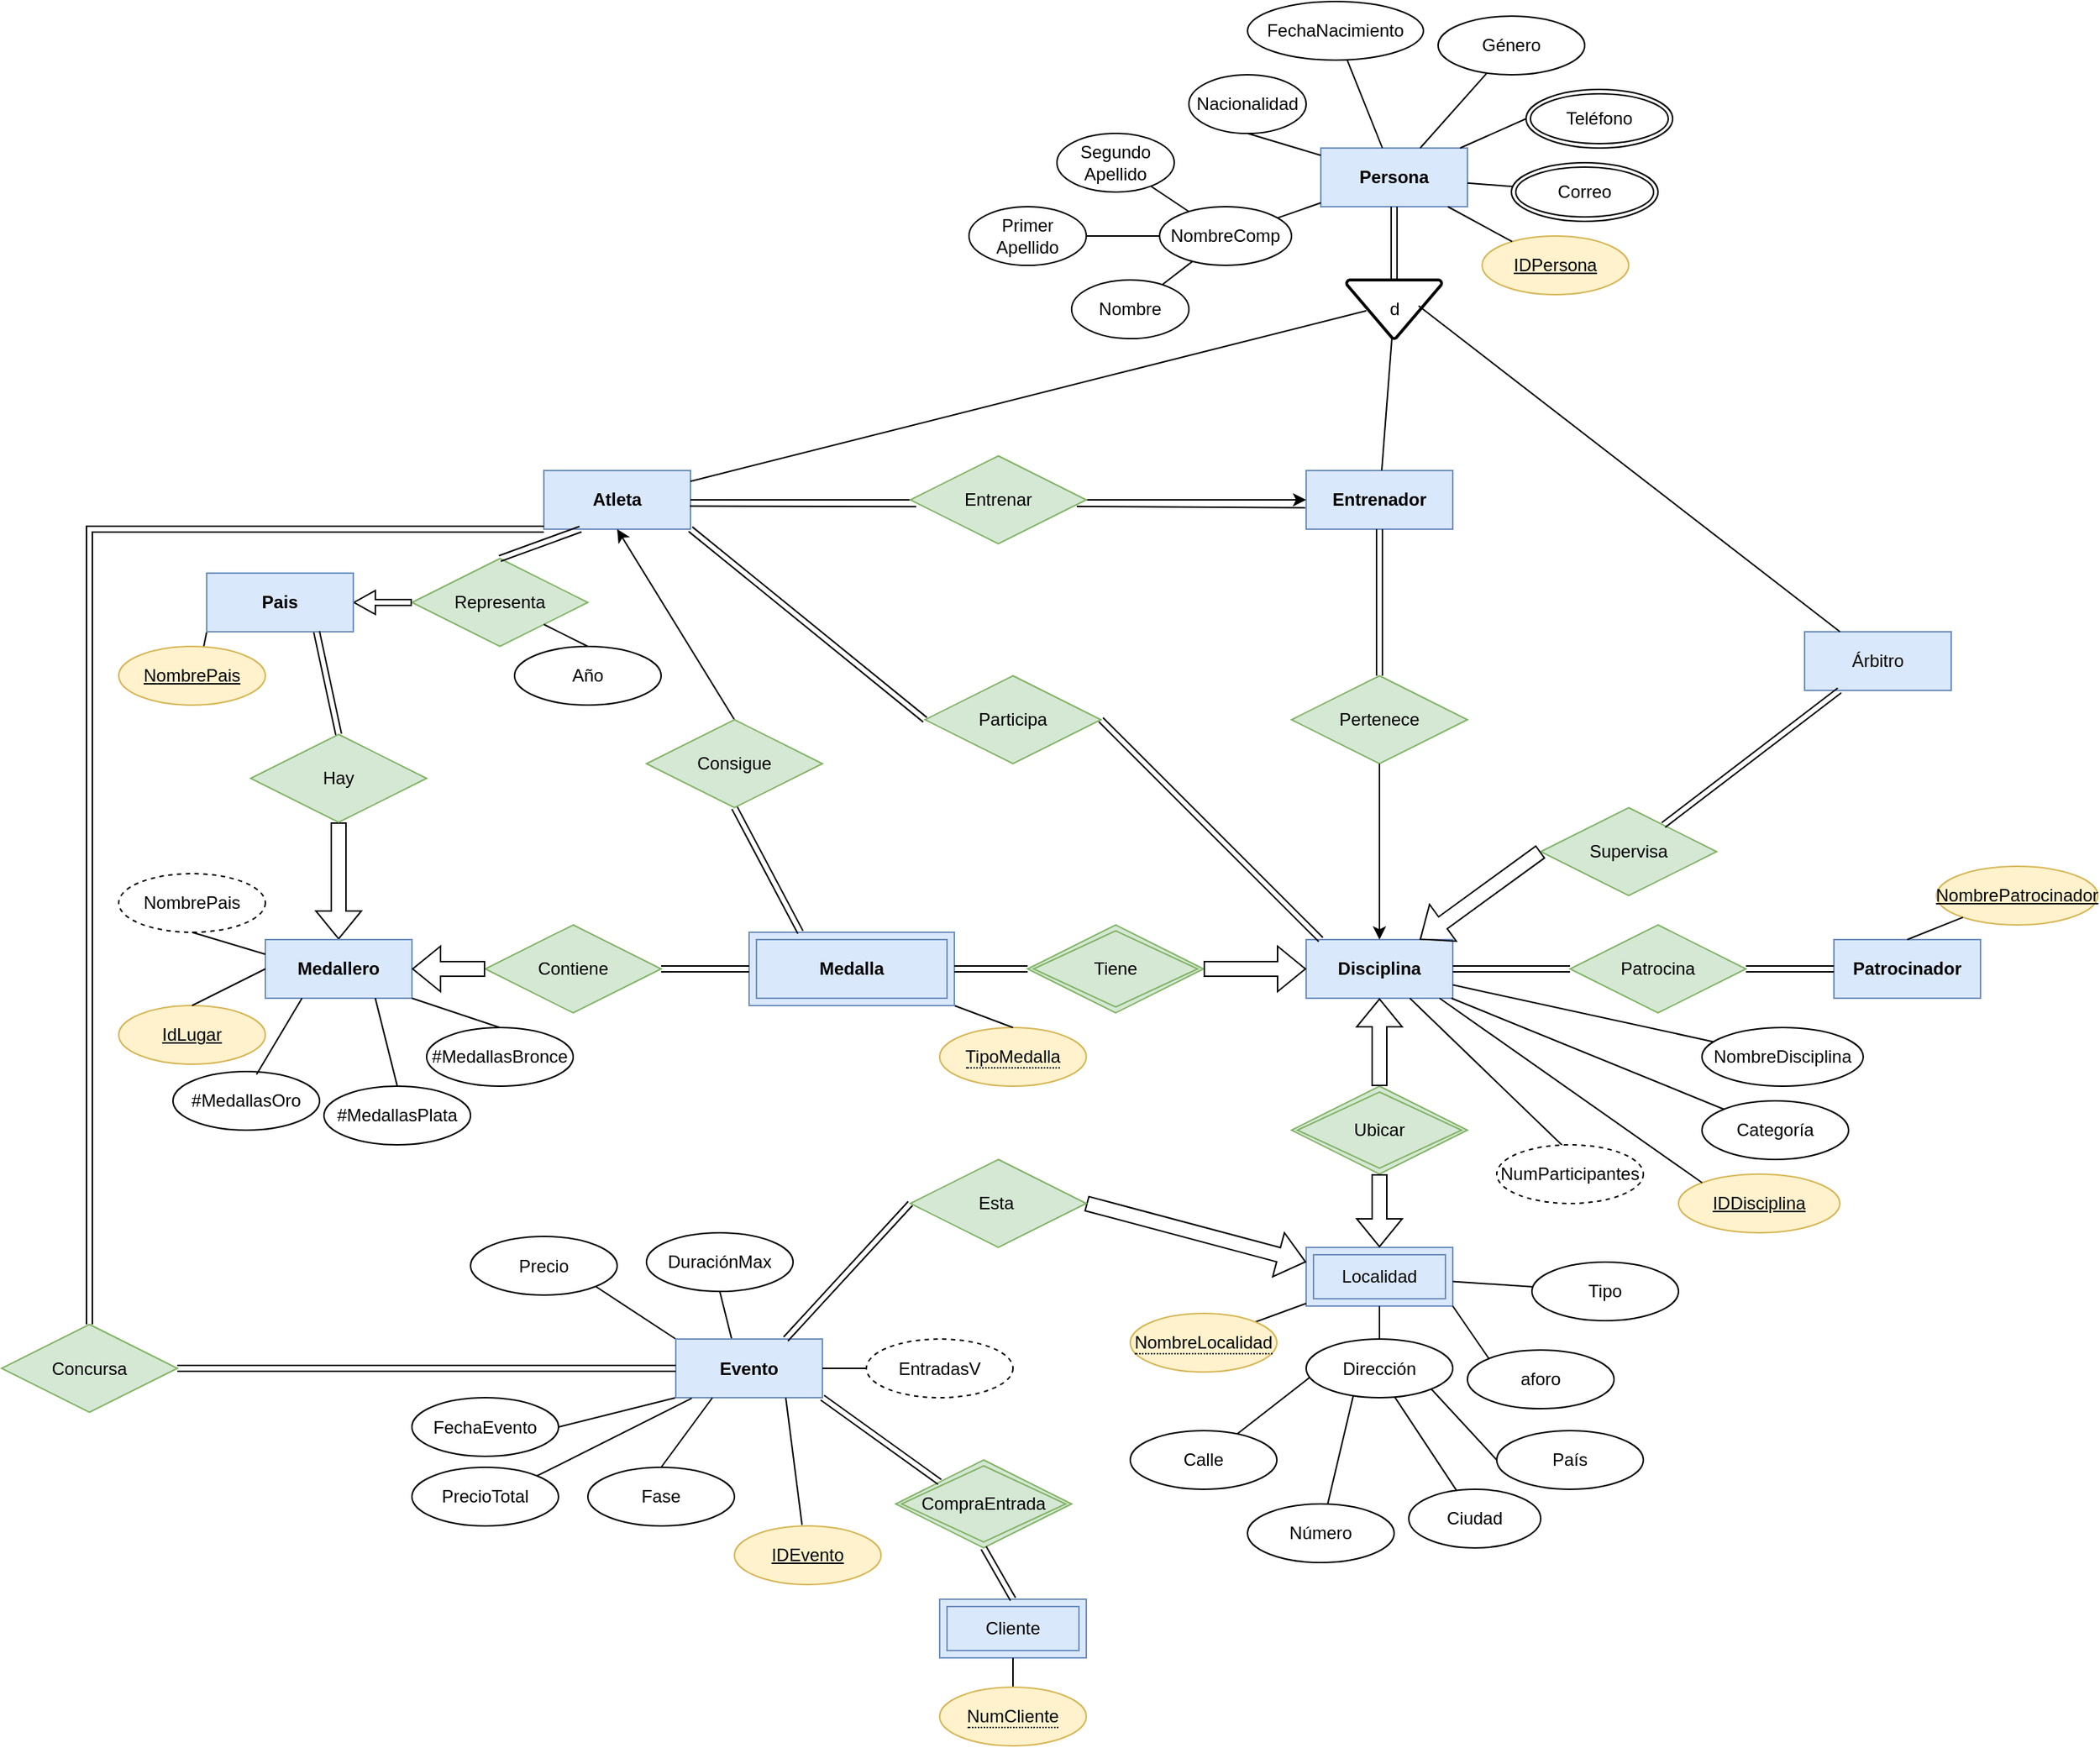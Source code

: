 <mxfile version="24.7.16">
  <diagram name="Página-1" id="QCrCfaFw36UPNGJQG-pu">
    <mxGraphModel grid="1" page="1" gridSize="10" guides="1" tooltips="1" connect="1" arrows="1" fold="1" pageScale="1" pageWidth="827" pageHeight="1169" background="none" math="0" shadow="0">
      <root>
        <mxCell id="0" />
        <mxCell id="1" parent="0" />
        <mxCell id="vkqAU-G4HcXmrahT7UT--8" value="NombreComp" style="ellipse;whiteSpace=wrap;html=1;movable=1;resizable=1;rotatable=1;deletable=1;editable=1;locked=0;connectable=1;" vertex="1" parent="1">
          <mxGeometry x="160" y="-90" width="90" height="40" as="geometry" />
        </mxCell>
        <mxCell id="vkqAU-G4HcXmrahT7UT--10" value="Nombre" style="ellipse;whiteSpace=wrap;html=1;movable=1;resizable=1;rotatable=1;deletable=1;editable=1;locked=0;connectable=1;" vertex="1" parent="1">
          <mxGeometry x="100" y="-40" width="80" height="40" as="geometry" />
        </mxCell>
        <mxCell id="f1zBCqjC82hzsTpn4rTU-1" value="Primer Apellido" style="ellipse;whiteSpace=wrap;html=1;movable=1;resizable=1;rotatable=1;deletable=1;editable=1;locked=0;connectable=1;" vertex="1" parent="1">
          <mxGeometry x="30" y="-90" width="80" height="40" as="geometry" />
        </mxCell>
        <mxCell id="f1zBCqjC82hzsTpn4rTU-2" value="Segundo Apellido" style="ellipse;whiteSpace=wrap;html=1;movable=1;resizable=1;rotatable=1;deletable=1;editable=1;locked=0;connectable=1;" vertex="1" parent="1">
          <mxGeometry x="90" y="-140" width="80" height="40" as="geometry" />
        </mxCell>
        <mxCell id="f1zBCqjC82hzsTpn4rTU-3" value="Nacionalidad" style="ellipse;whiteSpace=wrap;html=1;movable=1;resizable=1;rotatable=1;deletable=1;editable=1;locked=0;connectable=1;" vertex="1" parent="1">
          <mxGeometry x="180" y="-180" width="80" height="40" as="geometry" />
        </mxCell>
        <mxCell id="f1zBCqjC82hzsTpn4rTU-4" value="FechaNacimiento" style="ellipse;whiteSpace=wrap;html=1;movable=1;resizable=1;rotatable=1;deletable=1;editable=1;locked=0;connectable=1;" vertex="1" parent="1">
          <mxGeometry x="220" y="-230" width="120" height="40" as="geometry" />
        </mxCell>
        <mxCell id="f1zBCqjC82hzsTpn4rTU-11" value="d" style="strokeWidth=2;html=1;shape=mxgraph.flowchart.merge_or_storage;whiteSpace=wrap;" vertex="1" parent="1">
          <mxGeometry x="287.5" y="-40" width="65" height="40" as="geometry" />
        </mxCell>
        <mxCell id="f1zBCqjC82hzsTpn4rTU-13" value="Persona" style="whiteSpace=wrap;html=1;align=center;fontStyle=1;fillColor=#dae8fc;strokeColor=#6c8ebf;" vertex="1" parent="1">
          <mxGeometry x="270" y="-130" width="100" height="40" as="geometry" />
        </mxCell>
        <mxCell id="f1zBCqjC82hzsTpn4rTU-14" value="Atleta" style="whiteSpace=wrap;html=1;align=center;fontStyle=1;fillColor=#DAE8FC;strokeColor=#6c8ebf;" vertex="1" parent="1">
          <mxGeometry x="-260" y="90" width="100" height="40" as="geometry" />
        </mxCell>
        <mxCell id="f1zBCqjC82hzsTpn4rTU-15" value="Entrenador" style="whiteSpace=wrap;html=1;align=center;fontStyle=1;fillColor=#dae8fc;strokeColor=#6c8ebf;" vertex="1" parent="1">
          <mxGeometry x="260" y="90" width="100" height="40" as="geometry" />
        </mxCell>
        <mxCell id="f1zBCqjC82hzsTpn4rTU-16" value="Árbitro" style="whiteSpace=wrap;html=1;align=center;fillColor=#dae8fc;strokeColor=#6c8ebf;" vertex="1" parent="1">
          <mxGeometry x="600" y="200" width="100" height="40" as="geometry" />
        </mxCell>
        <mxCell id="f1zBCqjC82hzsTpn4rTU-17" value="Disciplina" style="whiteSpace=wrap;html=1;align=center;fontStyle=1;fillColor=#dae8fc;strokeColor=#6c8ebf;" vertex="1" parent="1">
          <mxGeometry x="260" y="410" width="100" height="40" as="geometry" />
        </mxCell>
        <mxCell id="f1zBCqjC82hzsTpn4rTU-27" value="" style="endArrow=none;html=1;rounded=0;entryX=0;entryY=0.5;entryDx=0;entryDy=0;" edge="1" parent="1" source="f1zBCqjC82hzsTpn4rTU-13" target="f1zBCqjC82hzsTpn4rTU-51">
          <mxGeometry relative="1" as="geometry">
            <mxPoint x="300" y="-30" as="sourcePoint" />
            <mxPoint x="484.854" y="-165.774" as="targetPoint" />
          </mxGeometry>
        </mxCell>
        <mxCell id="f1zBCqjC82hzsTpn4rTU-28" value="" style="endArrow=none;html=1;rounded=0;exitX=0.5;exitY=1;exitDx=0;exitDy=0;" edge="1" parent="1" source="f1zBCqjC82hzsTpn4rTU-3" target="f1zBCqjC82hzsTpn4rTU-13">
          <mxGeometry relative="1" as="geometry">
            <mxPoint x="300" y="-30" as="sourcePoint" />
            <mxPoint x="330" y="-140" as="targetPoint" />
          </mxGeometry>
        </mxCell>
        <mxCell id="f1zBCqjC82hzsTpn4rTU-29" value="" style="endArrow=none;html=1;rounded=0;" edge="1" parent="1" source="f1zBCqjC82hzsTpn4rTU-13" target="f1zBCqjC82hzsTpn4rTU-4">
          <mxGeometry relative="1" as="geometry">
            <mxPoint x="240" y="-211.18" as="sourcePoint" />
            <mxPoint x="400" y="-211.18" as="targetPoint" />
          </mxGeometry>
        </mxCell>
        <mxCell id="f1zBCqjC82hzsTpn4rTU-31" value="" style="endArrow=none;html=1;rounded=0;" edge="1" parent="1" source="f1zBCqjC82hzsTpn4rTU-13" target="vkqAU-G4HcXmrahT7UT--8">
          <mxGeometry relative="1" as="geometry">
            <mxPoint x="300" y="-30" as="sourcePoint" />
            <mxPoint x="460" y="-30" as="targetPoint" />
          </mxGeometry>
        </mxCell>
        <mxCell id="f1zBCqjC82hzsTpn4rTU-32" value="" style="endArrow=none;html=1;rounded=0;" edge="1" parent="1" source="vkqAU-G4HcXmrahT7UT--8" target="f1zBCqjC82hzsTpn4rTU-2">
          <mxGeometry relative="1" as="geometry">
            <mxPoint x="300" y="-30" as="sourcePoint" />
            <mxPoint x="460" y="-30" as="targetPoint" />
          </mxGeometry>
        </mxCell>
        <mxCell id="f1zBCqjC82hzsTpn4rTU-33" value="" style="endArrow=none;html=1;rounded=0;" edge="1" parent="1" source="vkqAU-G4HcXmrahT7UT--8" target="f1zBCqjC82hzsTpn4rTU-1">
          <mxGeometry relative="1" as="geometry">
            <mxPoint x="300" y="-30" as="sourcePoint" />
            <mxPoint x="460" y="-30" as="targetPoint" />
          </mxGeometry>
        </mxCell>
        <mxCell id="f1zBCqjC82hzsTpn4rTU-34" value="" style="endArrow=none;html=1;rounded=0;" edge="1" parent="1" source="vkqAU-G4HcXmrahT7UT--8" target="vkqAU-G4HcXmrahT7UT--10">
          <mxGeometry relative="1" as="geometry">
            <mxPoint x="300" y="-30" as="sourcePoint" />
            <mxPoint x="460" y="-30" as="targetPoint" />
          </mxGeometry>
        </mxCell>
        <mxCell id="f1zBCqjC82hzsTpn4rTU-39" value="" style="shape=link;html=1;rounded=0;" edge="1" parent="1" source="f1zBCqjC82hzsTpn4rTU-11" target="f1zBCqjC82hzsTpn4rTU-13">
          <mxGeometry width="100" relative="1" as="geometry">
            <mxPoint x="320" y="-30" as="sourcePoint" />
            <mxPoint x="430" y="-30" as="targetPoint" />
          </mxGeometry>
        </mxCell>
        <mxCell id="f1zBCqjC82hzsTpn4rTU-40" value="" style="endArrow=none;html=1;rounded=0;exitX=0.208;exitY=0.525;exitDx=0;exitDy=0;exitPerimeter=0;" edge="1" parent="1" source="f1zBCqjC82hzsTpn4rTU-11" target="f1zBCqjC82hzsTpn4rTU-14">
          <mxGeometry width="50" height="50" relative="1" as="geometry">
            <mxPoint x="340" y="-60" as="sourcePoint" />
            <mxPoint x="240" y="-20" as="targetPoint" />
          </mxGeometry>
        </mxCell>
        <mxCell id="f1zBCqjC82hzsTpn4rTU-41" value="" style="endArrow=none;html=1;rounded=0;" edge="1" parent="1" source="f1zBCqjC82hzsTpn4rTU-11" target="f1zBCqjC82hzsTpn4rTU-15">
          <mxGeometry width="50" height="50" relative="1" as="geometry">
            <mxPoint x="347.769" y="-129.72" as="sourcePoint" />
            <mxPoint x="209.769" y="-44.72" as="targetPoint" />
          </mxGeometry>
        </mxCell>
        <mxCell id="f1zBCqjC82hzsTpn4rTU-42" value="" style="endArrow=none;html=1;rounded=0;entryX=0.757;entryY=0.441;entryDx=0;entryDy=0;entryPerimeter=0;" edge="1" parent="1" source="f1zBCqjC82hzsTpn4rTU-16" target="f1zBCqjC82hzsTpn4rTU-11">
          <mxGeometry width="50" height="50" relative="1" as="geometry">
            <mxPoint x="347.769" y="-129.72" as="sourcePoint" />
            <mxPoint x="209.769" y="-44.72" as="targetPoint" />
            <Array as="points" />
          </mxGeometry>
        </mxCell>
        <mxCell id="f1zBCqjC82hzsTpn4rTU-46" value="Género" style="ellipse;whiteSpace=wrap;html=1;align=center;" vertex="1" parent="1">
          <mxGeometry x="350" y="-220" width="100" height="40" as="geometry" />
        </mxCell>
        <mxCell id="f1zBCqjC82hzsTpn4rTU-48" value="" style="endArrow=none;html=1;rounded=0;" edge="1" parent="1" source="f1zBCqjC82hzsTpn4rTU-46" target="f1zBCqjC82hzsTpn4rTU-13">
          <mxGeometry width="50" height="50" relative="1" as="geometry">
            <mxPoint x="407.769" y="-79.72" as="sourcePoint" />
            <mxPoint x="269.769" y="5.28" as="targetPoint" />
          </mxGeometry>
        </mxCell>
        <mxCell id="f1zBCqjC82hzsTpn4rTU-49" value="Supervisa" style="shape=rhombus;perimeter=rhombusPerimeter;whiteSpace=wrap;html=1;align=center;fillColor=#d5e8d4;strokeColor=#82b366;" vertex="1" parent="1">
          <mxGeometry x="420" y="320" width="120" height="60" as="geometry" />
        </mxCell>
        <mxCell id="f1zBCqjC82hzsTpn4rTU-51" value="Teléfono" style="ellipse;shape=doubleEllipse;margin=3;whiteSpace=wrap;html=1;align=center;" vertex="1" parent="1">
          <mxGeometry x="410" y="-170" width="100" height="40" as="geometry" />
        </mxCell>
        <mxCell id="f1zBCqjC82hzsTpn4rTU-53" value="Localidad" style="shape=ext;margin=3;double=1;whiteSpace=wrap;html=1;align=center;fillColor=#dae8fc;strokeColor=#6c8ebf;" vertex="1" parent="1">
          <mxGeometry x="260" y="620" width="100" height="40" as="geometry" />
        </mxCell>
        <mxCell id="f1zBCqjC82hzsTpn4rTU-55" value="Pertenece" style="shape=rhombus;perimeter=rhombusPerimeter;whiteSpace=wrap;html=1;align=center;fillColor=#d5e8d4;strokeColor=#82b366;" vertex="1" parent="1">
          <mxGeometry x="250" y="230" width="120" height="60" as="geometry" />
        </mxCell>
        <mxCell id="f1zBCqjC82hzsTpn4rTU-60" value="" style="endArrow=classic;html=1;rounded=0;entryX=0;entryY=0.5;entryDx=0;entryDy=0;" edge="1" parent="1" source="f1zBCqjC82hzsTpn4rTU-14" target="f1zBCqjC82hzsTpn4rTU-15">
          <mxGeometry width="50" height="50" relative="1" as="geometry">
            <mxPoint x="310" y="180" as="sourcePoint" />
            <mxPoint x="360" y="130" as="targetPoint" />
          </mxGeometry>
        </mxCell>
        <mxCell id="f1zBCqjC82hzsTpn4rTU-43" value="Entrenar" style="shape=rhombus;perimeter=rhombusPerimeter;whiteSpace=wrap;html=1;align=center;fillColor=#d5e8d4;strokeColor=#82b366;" vertex="1" parent="1">
          <mxGeometry x="-10" y="80" width="120" height="60" as="geometry" />
        </mxCell>
        <mxCell id="f1zBCqjC82hzsTpn4rTU-61" value="" style="shape=link;html=1;rounded=0;" edge="1" parent="1" source="f1zBCqjC82hzsTpn4rTU-55" target="f1zBCqjC82hzsTpn4rTU-15">
          <mxGeometry width="100" relative="1" as="geometry">
            <mxPoint x="280" y="270" as="sourcePoint" />
            <mxPoint x="380" y="270" as="targetPoint" />
          </mxGeometry>
        </mxCell>
        <mxCell id="f1zBCqjC82hzsTpn4rTU-62" value="" style="endArrow=classic;html=1;rounded=0;" edge="1" parent="1" target="f1zBCqjC82hzsTpn4rTU-17">
          <mxGeometry width="50" height="50" relative="1" as="geometry">
            <mxPoint x="310" y="290" as="sourcePoint" />
            <mxPoint x="360" y="240" as="targetPoint" />
          </mxGeometry>
        </mxCell>
        <mxCell id="f1zBCqjC82hzsTpn4rTU-65" value="" style="shape=link;endArrow=none;html=1;rounded=0;entryX=1;entryY=1;entryDx=0;entryDy=0;exitX=0;exitY=0.5;exitDx=0;exitDy=0;endFill=0;" edge="1" parent="1" source="f1zBCqjC82hzsTpn4rTU-66" target="f1zBCqjC82hzsTpn4rTU-14">
          <mxGeometry width="50" height="50" relative="1" as="geometry">
            <mxPoint x="20" y="240" as="sourcePoint" />
            <mxPoint x="-90" y="190" as="targetPoint" />
          </mxGeometry>
        </mxCell>
        <mxCell id="f1zBCqjC82hzsTpn4rTU-66" value="Participa" style="shape=rhombus;perimeter=rhombusPerimeter;whiteSpace=wrap;html=1;align=center;fillColor=#d5e8d4;strokeColor=#82b366;" vertex="1" parent="1">
          <mxGeometry y="230" width="120" height="60" as="geometry" />
        </mxCell>
        <mxCell id="f1zBCqjC82hzsTpn4rTU-68" value="" style="shape=link;endArrow=classic;html=1;rounded=0;entryX=0;entryY=0.25;entryDx=0;entryDy=0;exitX=1;exitY=0.5;exitDx=0;exitDy=0;" edge="1" parent="1" source="f1zBCqjC82hzsTpn4rTU-66">
          <mxGeometry width="50" height="50" relative="1" as="geometry">
            <mxPoint x="130" y="250" as="sourcePoint" />
            <mxPoint x="270" y="410" as="targetPoint" />
          </mxGeometry>
        </mxCell>
        <mxCell id="f1zBCqjC82hzsTpn4rTU-69" value="&lt;span&gt;NombreDisciplina&lt;/span&gt;" style="ellipse;whiteSpace=wrap;html=1;align=center;fontStyle=0" vertex="1" parent="1">
          <mxGeometry x="530" y="470" width="110" height="40" as="geometry" />
        </mxCell>
        <mxCell id="f1zBCqjC82hzsTpn4rTU-72" value="Categoría" style="ellipse;whiteSpace=wrap;html=1;align=center;" vertex="1" parent="1">
          <mxGeometry x="530" y="520" width="100" height="40" as="geometry" />
        </mxCell>
        <mxCell id="f1zBCqjC82hzsTpn4rTU-74" value="" style="endArrow=classic;html=1;rounded=0;shape=flexArrow;exitX=0;exitY=0.5;exitDx=0;exitDy=0;" edge="1" parent="1" source="f1zBCqjC82hzsTpn4rTU-49" target="f1zBCqjC82hzsTpn4rTU-17">
          <mxGeometry width="50" height="50" relative="1" as="geometry">
            <mxPoint x="310" y="410" as="sourcePoint" />
            <mxPoint x="360" y="360" as="targetPoint" />
          </mxGeometry>
        </mxCell>
        <mxCell id="f1zBCqjC82hzsTpn4rTU-75" value="" style="endArrow=none;html=1;rounded=0;" edge="1" parent="1" source="f1zBCqjC82hzsTpn4rTU-17" target="f1zBCqjC82hzsTpn4rTU-72">
          <mxGeometry width="50" height="50" relative="1" as="geometry">
            <mxPoint x="397.769" y="460.28" as="sourcePoint" />
            <mxPoint x="259.769" y="545.28" as="targetPoint" />
          </mxGeometry>
        </mxCell>
        <mxCell id="f1zBCqjC82hzsTpn4rTU-76" value="" style="endArrow=none;html=1;rounded=0;" edge="1" parent="1" source="f1zBCqjC82hzsTpn4rTU-17" target="f1zBCqjC82hzsTpn4rTU-69">
          <mxGeometry width="50" height="50" relative="1" as="geometry">
            <mxPoint x="397.769" y="460.28" as="sourcePoint" />
            <mxPoint x="259.769" y="545.28" as="targetPoint" />
          </mxGeometry>
        </mxCell>
        <mxCell id="f1zBCqjC82hzsTpn4rTU-77" value="" style="endArrow=none;html=1;rounded=0;" edge="1" parent="1" source="f1zBCqjC82hzsTpn4rTU-17">
          <mxGeometry width="50" height="50" relative="1" as="geometry">
            <mxPoint x="397.769" y="460.28" as="sourcePoint" />
            <mxPoint x="435.615" y="551.283" as="targetPoint" />
          </mxGeometry>
        </mxCell>
        <mxCell id="f1zBCqjC82hzsTpn4rTU-80" value="Tipo" style="ellipse;whiteSpace=wrap;html=1;align=center;" vertex="1" parent="1">
          <mxGeometry x="414" y="630" width="100" height="40" as="geometry" />
        </mxCell>
        <mxCell id="f1zBCqjC82hzsTpn4rTU-81" value="IDPersona" style="ellipse;whiteSpace=wrap;html=1;align=center;fontStyle=4;fillColor=#fff2cc;strokeColor=#d6b656;" vertex="1" parent="1">
          <mxGeometry x="380" y="-70" width="100" height="40" as="geometry" />
        </mxCell>
        <mxCell id="f1zBCqjC82hzsTpn4rTU-83" value="" style="endArrow=none;html=1;rounded=0;" edge="1" parent="1" source="f1zBCqjC82hzsTpn4rTU-81" target="f1zBCqjC82hzsTpn4rTU-13">
          <mxGeometry width="50" height="50" relative="1" as="geometry">
            <mxPoint x="407.769" y="-79.72" as="sourcePoint" />
            <mxPoint x="269.769" y="5.28" as="targetPoint" />
          </mxGeometry>
        </mxCell>
        <mxCell id="f1zBCqjC82hzsTpn4rTU-84" value="Ubicar" style="shape=rhombus;double=1;perimeter=rhombusPerimeter;whiteSpace=wrap;html=1;align=center;fillColor=#d5e8d4;strokeColor=#82b366;" vertex="1" parent="1">
          <mxGeometry x="250" y="510" width="120" height="60" as="geometry" />
        </mxCell>
        <mxCell id="f1zBCqjC82hzsTpn4rTU-85" value="" style="endArrow=none;html=1;rounded=0;entryX=1;entryY=0;entryDx=0;entryDy=0;" edge="1" parent="1" source="f1zBCqjC82hzsTpn4rTU-53" target="mH0adXcuigVSKNQ7jDRi-12">
          <mxGeometry width="50" height="50" relative="1" as="geometry">
            <mxPoint x="397.769" y="580.28" as="sourcePoint" />
            <mxPoint x="234.977" y="670.708" as="targetPoint" />
          </mxGeometry>
        </mxCell>
        <mxCell id="f1zBCqjC82hzsTpn4rTU-87" value="" style="endArrow=none;html=1;rounded=0;" edge="1" parent="1" source="f1zBCqjC82hzsTpn4rTU-80" target="f1zBCqjC82hzsTpn4rTU-53">
          <mxGeometry width="50" height="50" relative="1" as="geometry">
            <mxPoint x="397.769" y="580.28" as="sourcePoint" />
            <mxPoint x="259.769" y="665.28" as="targetPoint" />
          </mxGeometry>
        </mxCell>
        <mxCell id="f1zBCqjC82hzsTpn4rTU-88" value="Calle" style="ellipse;whiteSpace=wrap;html=1;align=center;" vertex="1" parent="1">
          <mxGeometry x="140" y="745" width="100" height="40" as="geometry" />
        </mxCell>
        <mxCell id="f1zBCqjC82hzsTpn4rTU-89" value="Número" style="ellipse;whiteSpace=wrap;html=1;align=center;" vertex="1" parent="1">
          <mxGeometry x="220" y="795" width="100" height="40" as="geometry" />
        </mxCell>
        <mxCell id="f1zBCqjC82hzsTpn4rTU-90" value="Ciudad" style="ellipse;whiteSpace=wrap;html=1;align=center;" vertex="1" parent="1">
          <mxGeometry x="330" y="785" width="90" height="40" as="geometry" />
        </mxCell>
        <mxCell id="f1zBCqjC82hzsTpn4rTU-91" value="País" style="ellipse;whiteSpace=wrap;html=1;align=center;" vertex="1" parent="1">
          <mxGeometry x="390" y="745" width="100" height="40" as="geometry" />
        </mxCell>
        <mxCell id="f1zBCqjC82hzsTpn4rTU-92" value="" style="endArrow=none;html=1;rounded=0;exitX=0.031;exitY=0.641;exitDx=0;exitDy=0;exitPerimeter=0;" edge="1" parent="1" source="THKwmLbEmkbz0ED7jqbm-4" target="f1zBCqjC82hzsTpn4rTU-88">
          <mxGeometry width="50" height="50" relative="1" as="geometry">
            <mxPoint x="250" y="720" as="sourcePoint" />
            <mxPoint x="259.769" y="760.28" as="targetPoint" />
          </mxGeometry>
        </mxCell>
        <mxCell id="f1zBCqjC82hzsTpn4rTU-93" value="" style="endArrow=none;html=1;rounded=0;exitX=0.322;exitY=0.959;exitDx=0;exitDy=0;exitPerimeter=0;" edge="1" parent="1" source="THKwmLbEmkbz0ED7jqbm-4" target="f1zBCqjC82hzsTpn4rTU-89">
          <mxGeometry width="50" height="50" relative="1" as="geometry">
            <mxPoint x="270" y="750" as="sourcePoint" />
            <mxPoint x="259.769" y="760.28" as="targetPoint" />
          </mxGeometry>
        </mxCell>
        <mxCell id="f1zBCqjC82hzsTpn4rTU-94" value="" style="endArrow=none;html=1;rounded=0;entryX=0.361;entryY=0.017;entryDx=0;entryDy=0;entryPerimeter=0;exitX=0.6;exitY=0.974;exitDx=0;exitDy=0;exitPerimeter=0;" edge="1" parent="1" source="THKwmLbEmkbz0ED7jqbm-4" target="f1zBCqjC82hzsTpn4rTU-90">
          <mxGeometry width="50" height="50" relative="1" as="geometry">
            <mxPoint x="306" y="760" as="sourcePoint" />
            <mxPoint x="259.769" y="760.28" as="targetPoint" />
          </mxGeometry>
        </mxCell>
        <mxCell id="f1zBCqjC82hzsTpn4rTU-95" value="" style="endArrow=none;html=1;rounded=0;exitX=0;exitY=0.5;exitDx=0;exitDy=0;entryX=1;entryY=1;entryDx=0;entryDy=0;" edge="1" parent="1" source="f1zBCqjC82hzsTpn4rTU-91" target="THKwmLbEmkbz0ED7jqbm-4">
          <mxGeometry width="50" height="50" relative="1" as="geometry">
            <mxPoint x="397.769" y="675.28" as="sourcePoint" />
            <mxPoint x="340" y="750" as="targetPoint" />
          </mxGeometry>
        </mxCell>
        <mxCell id="f1zBCqjC82hzsTpn4rTU-105" value="Precio" style="ellipse;whiteSpace=wrap;html=1;align=center;" vertex="1" parent="1">
          <mxGeometry x="-310" y="612.5" width="100" height="40" as="geometry" />
        </mxCell>
        <mxCell id="f1zBCqjC82hzsTpn4rTU-106" value="" style="endArrow=none;html=1;rounded=0;entryX=1;entryY=1;entryDx=0;entryDy=0;exitX=0;exitY=0;exitDx=0;exitDy=0;" edge="1" parent="1" source="o7-nBCWL6oB6dUf7lMq--11" target="f1zBCqjC82hzsTpn4rTU-105">
          <mxGeometry relative="1" as="geometry">
            <mxPoint x="-360" y="692.5" as="sourcePoint" />
            <mxPoint x="-200" y="692.5" as="targetPoint" />
          </mxGeometry>
        </mxCell>
        <mxCell id="f1zBCqjC82hzsTpn4rTU-108" value="" style="endArrow=none;html=1;rounded=0;entryX=0.5;entryY=1;entryDx=0;entryDy=0;" edge="1" parent="1" target="o7-nBCWL6oB6dUf7lMq--22">
          <mxGeometry relative="1" as="geometry">
            <mxPoint x="-130" y="690" as="sourcePoint" />
            <mxPoint x="-120" y="767.5" as="targetPoint" />
          </mxGeometry>
        </mxCell>
        <mxCell id="f1zBCqjC82hzsTpn4rTU-109" value="" style="endArrow=none;html=1;rounded=0;exitX=0;exitY=1;exitDx=0;exitDy=0;entryX=1;entryY=0.5;entryDx=0;entryDy=0;" edge="1" parent="1" source="o7-nBCWL6oB6dUf7lMq--11" target="o7-nBCWL6oB6dUf7lMq--28">
          <mxGeometry relative="1" as="geometry">
            <mxPoint x="-360" y="692.5" as="sourcePoint" />
            <mxPoint x="-238.656" y="756.918" as="targetPoint" />
          </mxGeometry>
        </mxCell>
        <mxCell id="f1zBCqjC82hzsTpn4rTU-116" value="" style="shape=link;html=1;rounded=0;" edge="1" parent="1" source="f1zBCqjC82hzsTpn4rTU-16" target="f1zBCqjC82hzsTpn4rTU-49">
          <mxGeometry width="100" relative="1" as="geometry">
            <mxPoint y="500" as="sourcePoint" />
            <mxPoint x="550" y="340" as="targetPoint" />
          </mxGeometry>
        </mxCell>
        <mxCell id="fMwPx2uLLaWgfthnUd-A-1" value="Patrocinador" style="whiteSpace=wrap;html=1;align=center;fontStyle=1;fillColor=#dae8fc;strokeColor=#6c8ebf;" vertex="1" parent="1">
          <mxGeometry x="620" y="410" width="100" height="40" as="geometry" />
        </mxCell>
        <mxCell id="cxBHX1C2nxwxFBKa3v35-2" value="aforo" style="ellipse;whiteSpace=wrap;html=1;align=center;" vertex="1" parent="1">
          <mxGeometry x="370" y="690" width="100" height="40" as="geometry" />
        </mxCell>
        <mxCell id="o7-nBCWL6oB6dUf7lMq--1" value="Representa" style="shape=rhombus;perimeter=rhombusPerimeter;whiteSpace=wrap;html=1;align=center;fillColor=#d5e8d4;strokeColor=#82b366;" vertex="1" parent="1">
          <mxGeometry x="-350" y="150" width="120" height="60" as="geometry" />
        </mxCell>
        <mxCell id="cxBHX1C2nxwxFBKa3v35-3" value="Patrocina" style="shape=rhombus;perimeter=rhombusPerimeter;whiteSpace=wrap;html=1;align=center;fillColor=#d5e8d4;strokeColor=#82b366;" vertex="1" parent="1">
          <mxGeometry x="440" y="400" width="120" height="60" as="geometry" />
        </mxCell>
        <mxCell id="o7-nBCWL6oB6dUf7lMq--2" value="" style="endArrow=none;html=1;rounded=0;exitX=0.5;exitY=0;exitDx=0;exitDy=0;entryX=0.25;entryY=1;entryDx=0;entryDy=0;shape=link;" edge="1" parent="1" source="o7-nBCWL6oB6dUf7lMq--1" target="f1zBCqjC82hzsTpn4rTU-14">
          <mxGeometry width="50" height="50" relative="1" as="geometry">
            <mxPoint x="340" y="-55" as="sourcePoint" />
            <mxPoint x="-150" y="104" as="targetPoint" />
          </mxGeometry>
        </mxCell>
        <mxCell id="o7-nBCWL6oB6dUf7lMq--3" value="" style="endArrow=none;html=1;rounded=0;exitX=1;exitY=0.5;exitDx=0;exitDy=0;startArrow=block;startFill=0;shape=flexArrow;entryX=0;entryY=0.5;entryDx=0;entryDy=0;strokeWidth=1;endFill=0;targetPerimeterSpacing=0;endSize=0;startSize=4.529;shadow=0;flowAnimation=0;fillColor=none;width=4;startWidth=11.25;fontStyle=1" edge="1" parent="1" source="THKwmLbEmkbz0ED7jqbm-10" target="o7-nBCWL6oB6dUf7lMq--1">
          <mxGeometry width="50" height="50" relative="1" as="geometry">
            <mxPoint x="-320" y="30" as="sourcePoint" />
            <mxPoint x="-260" y="40" as="targetPoint" />
          </mxGeometry>
        </mxCell>
        <mxCell id="cxBHX1C2nxwxFBKa3v35-8" value="" style="endArrow=none;html=1;rounded=0;exitX=0;exitY=0;exitDx=0;exitDy=0;entryX=1;entryY=1;entryDx=0;entryDy=0;" edge="1" parent="1" source="cxBHX1C2nxwxFBKa3v35-2" target="f1zBCqjC82hzsTpn4rTU-53">
          <mxGeometry width="50" height="50" relative="1" as="geometry">
            <mxPoint x="416.5" y="703" as="sourcePoint" />
            <mxPoint x="350" y="696" as="targetPoint" />
          </mxGeometry>
        </mxCell>
        <mxCell id="o7-nBCWL6oB6dUf7lMq--6" value="Año" style="ellipse;whiteSpace=wrap;html=1;align=center;" vertex="1" parent="1">
          <mxGeometry x="-280" y="210" width="100" height="40" as="geometry" />
        </mxCell>
        <mxCell id="o7-nBCWL6oB6dUf7lMq--9" value="" style="endArrow=none;html=1;rounded=0;exitX=1;exitY=1;exitDx=0;exitDy=0;entryX=0.5;entryY=0;entryDx=0;entryDy=0;" edge="1" parent="1" source="o7-nBCWL6oB6dUf7lMq--1" target="o7-nBCWL6oB6dUf7lMq--6">
          <mxGeometry width="50" height="50" relative="1" as="geometry">
            <mxPoint x="340" y="-55" as="sourcePoint" />
            <mxPoint x="-150" y="104" as="targetPoint" />
          </mxGeometry>
        </mxCell>
        <mxCell id="o7-nBCWL6oB6dUf7lMq--10" value="" style="endArrow=none;html=1;rounded=0;exitX=0;exitY=1;exitDx=0;exitDy=0;entryX=0.5;entryY=1;entryDx=0;entryDy=0;" edge="1" parent="1" source="THKwmLbEmkbz0ED7jqbm-10" target="THKwmLbEmkbz0ED7jqbm-11">
          <mxGeometry width="50" height="50" relative="1" as="geometry">
            <mxPoint x="-230" y="25" as="sourcePoint" />
            <mxPoint x="-414" y="-30" as="targetPoint" />
          </mxGeometry>
        </mxCell>
        <mxCell id="o7-nBCWL6oB6dUf7lMq--11" value="Evento" style="whiteSpace=wrap;html=1;align=center;fontStyle=1;fillColor=#dae8fc;strokeColor=#6c8ebf;" vertex="1" parent="1">
          <mxGeometry x="-170" y="682.5" width="100" height="40" as="geometry" />
        </mxCell>
        <mxCell id="mH0adXcuigVSKNQ7jDRi-7" value="" style="endArrow=none;html=1;rounded=0;exitX=1;exitY=0.5;exitDx=0;exitDy=0;entryX=0;entryY=0.5;entryDx=0;entryDy=0;startArrow=none;startFill=0;shape=link;" edge="1" parent="1" source="f1zBCqjC82hzsTpn4rTU-17" target="cxBHX1C2nxwxFBKa3v35-3">
          <mxGeometry width="50" height="50" relative="1" as="geometry">
            <mxPoint x="727.999" y="365" as="sourcePoint" />
            <mxPoint x="589.999" y="450" as="targetPoint" />
            <Array as="points" />
          </mxGeometry>
        </mxCell>
        <mxCell id="mH0adXcuigVSKNQ7jDRi-8" value="" style="shape=flexArrow;endArrow=classic;html=1;rounded=0;entryX=0.5;entryY=0;entryDx=0;entryDy=0;exitX=0.5;exitY=1;exitDx=0;exitDy=0;" edge="1" parent="1" source="f1zBCqjC82hzsTpn4rTU-84" target="f1zBCqjC82hzsTpn4rTU-53">
          <mxGeometry width="50" height="50" relative="1" as="geometry">
            <mxPoint x="430" y="590" as="sourcePoint" />
            <mxPoint x="480" y="540" as="targetPoint" />
          </mxGeometry>
        </mxCell>
        <mxCell id="mH0adXcuigVSKNQ7jDRi-11" value="" style="shape=flexArrow;endArrow=classic;html=1;rounded=0;entryX=0.5;entryY=1;entryDx=0;entryDy=0;" edge="1" parent="1" target="f1zBCqjC82hzsTpn4rTU-17">
          <mxGeometry width="50" height="50" relative="1" as="geometry">
            <mxPoint x="310" y="510" as="sourcePoint" />
            <mxPoint x="360" y="460" as="targetPoint" />
          </mxGeometry>
        </mxCell>
        <mxCell id="mH0adXcuigVSKNQ7jDRi-12" value="&lt;span style=&quot;border-bottom: 1px dotted&quot;&gt;NombreLocalidad&lt;/span&gt;" style="ellipse;whiteSpace=wrap;html=1;align=center;fillColor=#fff2cc;strokeColor=#d6b656;" vertex="1" parent="1">
          <mxGeometry x="140" y="665" width="100" height="40" as="geometry" />
        </mxCell>
        <mxCell id="SwHU3Nb_tAXpoa3BWpgK-4" style="edgeStyle=orthogonalEdgeStyle;rounded=0;orthogonalLoop=1;jettySize=auto;html=1;exitX=0.5;exitY=1;exitDx=0;exitDy=0;" edge="1" parent="1">
          <mxGeometry relative="1" as="geometry">
            <mxPoint x="-270" y="792.5" as="sourcePoint" />
            <mxPoint x="-270" y="792.5" as="targetPoint" />
          </mxGeometry>
        </mxCell>
        <mxCell id="o7-nBCWL6oB6dUf7lMq--19" value="" style="endArrow=block;html=1;rounded=0;exitX=0;exitY=0.5;exitDx=0;exitDy=0;entryX=0.75;entryY=0;entryDx=0;entryDy=0;shape=link;startArrow=none;startFill=0;" edge="1" parent="1" source="THKwmLbEmkbz0ED7jqbm-37" target="o7-nBCWL6oB6dUf7lMq--11">
          <mxGeometry width="50" height="50" relative="1" as="geometry">
            <mxPoint x="-20" y="590" as="sourcePoint" />
            <mxPoint x="-60" y="713" as="targetPoint" />
          </mxGeometry>
        </mxCell>
        <mxCell id="o7-nBCWL6oB6dUf7lMq--20" value="" style="endArrow=block;html=1;rounded=0;entryX=0;entryY=0.25;entryDx=0;entryDy=0;shape=flexArrow;startArrow=none;startFill=0;exitX=1;exitY=0.5;exitDx=0;exitDy=0;" edge="1" parent="1" source="THKwmLbEmkbz0ED7jqbm-37" target="f1zBCqjC82hzsTpn4rTU-53">
          <mxGeometry width="50" height="50" relative="1" as="geometry">
            <mxPoint x="100" y="590" as="sourcePoint" />
            <mxPoint x="-60" y="713" as="targetPoint" />
          </mxGeometry>
        </mxCell>
        <mxCell id="o7-nBCWL6oB6dUf7lMq--22" value="DuraciónMax" style="ellipse;whiteSpace=wrap;html=1;align=center;" vertex="1" parent="1">
          <mxGeometry x="-190" y="610" width="100" height="40" as="geometry" />
        </mxCell>
        <mxCell id="o7-nBCWL6oB6dUf7lMq--28" value="&lt;span&gt;FechaEvento&lt;/span&gt;" style="ellipse;whiteSpace=wrap;html=1;align=center;fontStyle=0" vertex="1" parent="1">
          <mxGeometry x="-350" y="722.5" width="100" height="40" as="geometry" />
        </mxCell>
        <mxCell id="f1zBCqjC82hzsTpn4rTU-52" value="Correo" style="ellipse;shape=doubleEllipse;margin=3;whiteSpace=wrap;html=1;align=center;" vertex="1" parent="1">
          <mxGeometry x="400" y="-120" width="100" height="40" as="geometry" />
        </mxCell>
        <mxCell id="o7-nBCWL6oB6dUf7lMq--37" value="" style="endArrow=none;html=1;rounded=0;" edge="1" parent="1" source="f1zBCqjC82hzsTpn4rTU-13" target="f1zBCqjC82hzsTpn4rTU-52">
          <mxGeometry relative="1" as="geometry">
            <mxPoint x="370" y="-116" as="sourcePoint" />
            <mxPoint x="541.764" y="-134.734" as="targetPoint" />
          </mxGeometry>
        </mxCell>
        <mxCell id="VmTo_N5zFxjS8z5mR34c-2" value="" style="endArrow=none;html=1;rounded=0;entryX=0;entryY=0.5;entryDx=0;entryDy=0;exitX=1;exitY=0.5;exitDx=0;exitDy=0;shape=link;" edge="1" parent="1" source="cxBHX1C2nxwxFBKa3v35-3" target="fMwPx2uLLaWgfthnUd-A-1">
          <mxGeometry width="50" height="50" relative="1" as="geometry">
            <mxPoint x="420" y="460" as="sourcePoint" />
            <mxPoint x="470" y="410" as="targetPoint" />
          </mxGeometry>
        </mxCell>
        <mxCell id="VmTo_N5zFxjS8z5mR34c-5" value="" style="endArrow=none;html=1;rounded=0;exitX=0.996;exitY=0.606;exitDx=0;exitDy=0;exitPerimeter=0;entryX=0.033;entryY=0.578;entryDx=0;entryDy=0;entryPerimeter=0;" edge="1" parent="1" source="f1zBCqjC82hzsTpn4rTU-14" target="f1zBCqjC82hzsTpn4rTU-43">
          <mxGeometry width="50" height="50" relative="1" as="geometry">
            <mxPoint x="-10" y="220" as="sourcePoint" />
            <mxPoint x="40" y="170" as="targetPoint" />
          </mxGeometry>
        </mxCell>
        <mxCell id="VmTo_N5zFxjS8z5mR34c-6" value="" style="endArrow=none;html=1;rounded=0;exitX=0.946;exitY=0.574;exitDx=0;exitDy=0;exitPerimeter=0;entryX=-0.006;entryY=0.635;entryDx=0;entryDy=0;entryPerimeter=0;" edge="1" parent="1" source="f1zBCqjC82hzsTpn4rTU-43" target="f1zBCqjC82hzsTpn4rTU-15">
          <mxGeometry width="50" height="50" relative="1" as="geometry">
            <mxPoint x="76" y="120" as="sourcePoint" />
            <mxPoint x="260" y="121" as="targetPoint" />
          </mxGeometry>
        </mxCell>
        <mxCell id="THKwmLbEmkbz0ED7jqbm-1" value="&lt;span&gt;&lt;u&gt;IDDisciplina&lt;/u&gt;&lt;/span&gt;" style="ellipse;whiteSpace=wrap;html=1;align=center;fontStyle=0;fillColor=#fff2cc;strokeColor=#d6b656;" vertex="1" parent="1">
          <mxGeometry x="514" y="570" width="110" height="40" as="geometry" />
        </mxCell>
        <mxCell id="THKwmLbEmkbz0ED7jqbm-2" value="" style="endArrow=none;html=1;rounded=0;exitX=0.91;exitY=1;exitDx=0;exitDy=0;exitPerimeter=0;entryX=0;entryY=0;entryDx=0;entryDy=0;" edge="1" parent="1" source="f1zBCqjC82hzsTpn4rTU-17" target="THKwmLbEmkbz0ED7jqbm-1">
          <mxGeometry width="50" height="50" relative="1" as="geometry">
            <mxPoint x="369" y="460" as="sourcePoint" />
            <mxPoint x="555" y="536" as="targetPoint" />
          </mxGeometry>
        </mxCell>
        <mxCell id="THKwmLbEmkbz0ED7jqbm-3" value="NumParticipantes" style="ellipse;whiteSpace=wrap;html=1;align=center;dashed=1;" vertex="1" parent="1">
          <mxGeometry x="390" y="550" width="100" height="40" as="geometry" />
        </mxCell>
        <mxCell id="THKwmLbEmkbz0ED7jqbm-4" value="Dirección" style="ellipse;whiteSpace=wrap;html=1;align=center;" vertex="1" parent="1">
          <mxGeometry x="260" y="682.5" width="100" height="40" as="geometry" />
        </mxCell>
        <mxCell id="THKwmLbEmkbz0ED7jqbm-5" value="" style="endArrow=none;html=1;rounded=0;entryX=0.5;entryY=0;entryDx=0;entryDy=0;exitX=0.5;exitY=1;exitDx=0;exitDy=0;" edge="1" parent="1" source="f1zBCqjC82hzsTpn4rTU-53" target="THKwmLbEmkbz0ED7jqbm-4">
          <mxGeometry width="50" height="50" relative="1" as="geometry">
            <mxPoint x="330" y="731" as="sourcePoint" />
            <mxPoint x="372" y="796" as="targetPoint" />
          </mxGeometry>
        </mxCell>
        <mxCell id="THKwmLbEmkbz0ED7jqbm-6" value="Fase" style="ellipse;whiteSpace=wrap;html=1;align=center;" vertex="1" parent="1">
          <mxGeometry x="-230" y="770" width="100" height="40" as="geometry" />
        </mxCell>
        <mxCell id="THKwmLbEmkbz0ED7jqbm-7" value="" style="endArrow=none;html=1;rounded=0;entryX=0.25;entryY=1;entryDx=0;entryDy=0;exitX=0.5;exitY=0;exitDx=0;exitDy=0;" edge="1" parent="1" source="THKwmLbEmkbz0ED7jqbm-6" target="o7-nBCWL6oB6dUf7lMq--11">
          <mxGeometry relative="1" as="geometry">
            <mxPoint x="-15" y="746" as="sourcePoint" />
            <mxPoint x="-60" y="733" as="targetPoint" />
            <Array as="points" />
          </mxGeometry>
        </mxCell>
        <mxCell id="THKwmLbEmkbz0ED7jqbm-8" value="IDEvento" style="ellipse;whiteSpace=wrap;html=1;align=center;fontStyle=4;fillColor=#fff2cc;strokeColor=#d6b656;" vertex="1" parent="1">
          <mxGeometry x="-130" y="810" width="100" height="40" as="geometry" />
        </mxCell>
        <mxCell id="THKwmLbEmkbz0ED7jqbm-9" value="" style="endArrow=none;html=1;rounded=0;entryX=0.75;entryY=1;entryDx=0;entryDy=0;exitX=0.461;exitY=-0.017;exitDx=0;exitDy=0;exitPerimeter=0;" edge="1" parent="1" source="THKwmLbEmkbz0ED7jqbm-8" target="o7-nBCWL6oB6dUf7lMq--11">
          <mxGeometry relative="1" as="geometry">
            <mxPoint x="-170" y="780" as="sourcePoint" />
            <mxPoint x="-135" y="733" as="targetPoint" />
            <Array as="points" />
          </mxGeometry>
        </mxCell>
        <mxCell id="THKwmLbEmkbz0ED7jqbm-10" value="Pais" style="whiteSpace=wrap;html=1;align=center;fontStyle=1;fillColor=#DAE8FC;strokeColor=#6c8ebf;" vertex="1" parent="1">
          <mxGeometry x="-490" y="160" width="100" height="40" as="geometry" />
        </mxCell>
        <mxCell id="THKwmLbEmkbz0ED7jqbm-11" value="NombrePais" style="ellipse;whiteSpace=wrap;html=1;align=center;fontStyle=4;fillColor=#fff2cc;strokeColor=#d6b656;" vertex="1" parent="1">
          <mxGeometry x="-550" y="210" width="100" height="40" as="geometry" />
        </mxCell>
        <mxCell id="THKwmLbEmkbz0ED7jqbm-12" value="&lt;span&gt;&lt;u&gt;NombrePatrocinador&lt;/u&gt;&lt;/span&gt;" style="ellipse;whiteSpace=wrap;html=1;align=center;fontStyle=0;fillColor=#fff2cc;strokeColor=#d6b656;" vertex="1" parent="1">
          <mxGeometry x="690" y="360" width="110" height="40" as="geometry" />
        </mxCell>
        <mxCell id="THKwmLbEmkbz0ED7jqbm-13" value="" style="endArrow=none;html=1;rounded=0;exitX=0.5;exitY=0;exitDx=0;exitDy=0;" edge="1" parent="1" source="fMwPx2uLLaWgfthnUd-A-1" target="THKwmLbEmkbz0ED7jqbm-12">
          <mxGeometry width="50" height="50" relative="1" as="geometry">
            <mxPoint x="369" y="460" as="sourcePoint" />
            <mxPoint x="555" y="536" as="targetPoint" />
          </mxGeometry>
        </mxCell>
        <mxCell id="THKwmLbEmkbz0ED7jqbm-18" value="&lt;span style=&quot;border-bottom: 1px dotted&quot;&gt;TipoMedalla&lt;/span&gt;" style="ellipse;whiteSpace=wrap;html=1;align=center;fillColor=#fff2cc;strokeColor=#d6b656;" vertex="1" parent="1">
          <mxGeometry x="10" y="470" width="100" height="40" as="geometry" />
        </mxCell>
        <mxCell id="THKwmLbEmkbz0ED7jqbm-21" value="" style="endArrow=none;html=1;rounded=0;entryX=1;entryY=1;entryDx=0;entryDy=0;exitX=0.5;exitY=0;exitDx=0;exitDy=0;" edge="1" parent="1" source="THKwmLbEmkbz0ED7jqbm-18" target="THKwmLbEmkbz0ED7jqbm-32">
          <mxGeometry width="50" height="50" relative="1" as="geometry">
            <mxPoint x="-100" y="365" as="sourcePoint" />
            <mxPoint x="-70" y="335" as="targetPoint" />
          </mxGeometry>
        </mxCell>
        <mxCell id="THKwmLbEmkbz0ED7jqbm-32" value="&lt;span style=&quot;font-weight: 700;&quot;&gt;Medalla&lt;/span&gt;" style="shape=ext;margin=3;double=1;whiteSpace=wrap;html=1;align=center;fillColor=#dae8fc;strokeColor=#6c8ebf;" vertex="1" parent="1">
          <mxGeometry x="-120" y="405" width="140" height="50" as="geometry" />
        </mxCell>
        <mxCell id="THKwmLbEmkbz0ED7jqbm-34" value="Concursa" style="shape=rhombus;perimeter=rhombusPerimeter;whiteSpace=wrap;html=1;align=center;fillColor=#d5e8d4;strokeColor=#82b366;" vertex="1" parent="1">
          <mxGeometry x="-630" y="672.5" width="120" height="60" as="geometry" />
        </mxCell>
        <mxCell id="THKwmLbEmkbz0ED7jqbm-35" value="" style="endArrow=none;html=1;rounded=0;entryX=0;entryY=0.5;entryDx=0;entryDy=0;exitX=1;exitY=0.5;exitDx=0;exitDy=0;shape=link;" edge="1" parent="1" source="THKwmLbEmkbz0ED7jqbm-34" target="o7-nBCWL6oB6dUf7lMq--11">
          <mxGeometry width="50" height="50" relative="1" as="geometry">
            <mxPoint x="-150" y="420" as="sourcePoint" />
            <mxPoint x="40" y="420" as="targetPoint" />
          </mxGeometry>
        </mxCell>
        <mxCell id="THKwmLbEmkbz0ED7jqbm-36" value="" style="endArrow=none;html=1;rounded=0;entryX=0.5;entryY=0;entryDx=0;entryDy=0;exitX=0;exitY=1;exitDx=0;exitDy=0;shape=link;" edge="1" parent="1" source="f1zBCqjC82hzsTpn4rTU-14" target="THKwmLbEmkbz0ED7jqbm-34">
          <mxGeometry width="50" height="50" relative="1" as="geometry">
            <mxPoint x="-320" y="713" as="sourcePoint" />
            <mxPoint x="-160" y="713" as="targetPoint" />
            <Array as="points">
              <mxPoint x="-570" y="130" />
              <mxPoint x="-570" y="330" />
            </Array>
          </mxGeometry>
        </mxCell>
        <mxCell id="THKwmLbEmkbz0ED7jqbm-37" value="Esta&lt;span style=&quot;white-space: pre;&quot;&gt;&#x9;&lt;/span&gt;" style="shape=rhombus;perimeter=rhombusPerimeter;whiteSpace=wrap;html=1;align=center;fillColor=#d5e8d4;strokeColor=#82b366;" vertex="1" parent="1">
          <mxGeometry x="-10" y="560" width="120" height="60" as="geometry" />
        </mxCell>
        <mxCell id="THKwmLbEmkbz0ED7jqbm-38" value="EntradasV" style="ellipse;whiteSpace=wrap;html=1;align=center;dashed=1;" vertex="1" parent="1">
          <mxGeometry x="-40" y="682.5" width="100" height="40" as="geometry" />
        </mxCell>
        <mxCell id="THKwmLbEmkbz0ED7jqbm-39" value="" style="endArrow=none;html=1;rounded=0;entryX=1;entryY=0.5;entryDx=0;entryDy=0;exitX=0;exitY=0.5;exitDx=0;exitDy=0;" edge="1" parent="1" source="THKwmLbEmkbz0ED7jqbm-38" target="o7-nBCWL6oB6dUf7lMq--11">
          <mxGeometry relative="1" as="geometry">
            <mxPoint x="-25.168" y="735.783" as="sourcePoint" />
            <mxPoint x="-70" y="723" as="targetPoint" />
            <Array as="points" />
          </mxGeometry>
        </mxCell>
        <mxCell id="THKwmLbEmkbz0ED7jqbm-43" value="Cliente" style="shape=ext;margin=3;double=1;whiteSpace=wrap;html=1;align=center;fillColor=#dae8fc;strokeColor=#6c8ebf;" vertex="1" parent="1">
          <mxGeometry x="10" y="860" width="100" height="40" as="geometry" />
        </mxCell>
        <mxCell id="THKwmLbEmkbz0ED7jqbm-44" value="PrecioTotal" style="ellipse;whiteSpace=wrap;html=1;align=center;" vertex="1" parent="1">
          <mxGeometry x="-350" y="770" width="100" height="40" as="geometry" />
        </mxCell>
        <mxCell id="THKwmLbEmkbz0ED7jqbm-45" value="" style="endArrow=none;html=1;rounded=0;exitX=0.108;exitY=1.012;exitDx=0;exitDy=0;entryX=1;entryY=0;entryDx=0;entryDy=0;exitPerimeter=0;" edge="1" parent="1" source="o7-nBCWL6oB6dUf7lMq--11" target="THKwmLbEmkbz0ED7jqbm-44">
          <mxGeometry relative="1" as="geometry">
            <mxPoint x="-160" y="733" as="sourcePoint" />
            <mxPoint x="-240" y="753" as="targetPoint" />
          </mxGeometry>
        </mxCell>
        <mxCell id="THKwmLbEmkbz0ED7jqbm-46" value="" style="endArrow=none;html=1;rounded=0;entryX=0.5;entryY=1;entryDx=0;entryDy=0;exitX=0.5;exitY=0;exitDx=0;exitDy=0;" edge="1" parent="1" target="THKwmLbEmkbz0ED7jqbm-43">
          <mxGeometry relative="1" as="geometry">
            <mxPoint x="60" y="920" as="sourcePoint" />
            <mxPoint x="-85" y="733" as="targetPoint" />
            <Array as="points" />
          </mxGeometry>
        </mxCell>
        <mxCell id="THKwmLbEmkbz0ED7jqbm-47" value="CompraEntrada" style="shape=rhombus;double=1;perimeter=rhombusPerimeter;whiteSpace=wrap;html=1;align=center;fillColor=#d5e8d4;strokeColor=#82b366;" vertex="1" parent="1">
          <mxGeometry x="-20" y="765" width="120" height="60" as="geometry" />
        </mxCell>
        <mxCell id="THKwmLbEmkbz0ED7jqbm-48" value="" style="endArrow=none;html=1;rounded=0;entryX=0.5;entryY=0;entryDx=0;entryDy=0;exitX=0.5;exitY=1;exitDx=0;exitDy=0;shape=link;" edge="1" parent="1" source="THKwmLbEmkbz0ED7jqbm-47" target="THKwmLbEmkbz0ED7jqbm-43">
          <mxGeometry relative="1" as="geometry">
            <mxPoint x="-74" y="819" as="sourcePoint" />
            <mxPoint x="-85" y="733" as="targetPoint" />
            <Array as="points" />
          </mxGeometry>
        </mxCell>
        <mxCell id="THKwmLbEmkbz0ED7jqbm-50" value="" style="endArrow=none;html=1;rounded=0;entryX=0;entryY=0;entryDx=0;entryDy=0;exitX=1;exitY=1;exitDx=0;exitDy=0;shape=link;" edge="1" parent="1" source="o7-nBCWL6oB6dUf7lMq--11" target="THKwmLbEmkbz0ED7jqbm-47">
          <mxGeometry relative="1" as="geometry">
            <mxPoint x="50" y="835" as="sourcePoint" />
            <mxPoint x="70" y="870" as="targetPoint" />
            <Array as="points" />
          </mxGeometry>
        </mxCell>
        <mxCell id="THKwmLbEmkbz0ED7jqbm-52" value="&lt;span style=&quot;border-bottom: 1px dotted&quot;&gt;NumCliente&lt;/span&gt;" style="ellipse;whiteSpace=wrap;html=1;align=center;fillColor=#fff2cc;strokeColor=#d6b656;" vertex="1" parent="1">
          <mxGeometry x="10" y="920" width="100" height="40" as="geometry" />
        </mxCell>
        <mxCell id="THKwmLbEmkbz0ED7jqbm-54" value="Tiene" style="shape=rhombus;double=1;perimeter=rhombusPerimeter;whiteSpace=wrap;html=1;align=center;fillColor=#d5e8d4;strokeColor=#82b366;" vertex="1" parent="1">
          <mxGeometry x="70" y="400" width="120" height="60" as="geometry" />
        </mxCell>
        <mxCell id="THKwmLbEmkbz0ED7jqbm-55" value="" style="shape=flexArrow;endArrow=classic;html=1;rounded=0;entryX=0;entryY=0.5;entryDx=0;entryDy=0;exitX=1;exitY=0.5;exitDx=0;exitDy=0;" edge="1" parent="1" source="THKwmLbEmkbz0ED7jqbm-54" target="f1zBCqjC82hzsTpn4rTU-17">
          <mxGeometry width="50" height="50" relative="1" as="geometry">
            <mxPoint x="115" y="300" as="sourcePoint" />
            <mxPoint x="265" y="450" as="targetPoint" />
          </mxGeometry>
        </mxCell>
        <mxCell id="THKwmLbEmkbz0ED7jqbm-56" value="" style="shape=link;endArrow=classic;html=1;rounded=0;entryX=0;entryY=0.5;entryDx=0;entryDy=0;exitX=1;exitY=0.5;exitDx=0;exitDy=0;" edge="1" parent="1" source="THKwmLbEmkbz0ED7jqbm-32" target="THKwmLbEmkbz0ED7jqbm-54">
          <mxGeometry width="50" height="50" relative="1" as="geometry">
            <mxPoint x="140" y="280" as="sourcePoint" />
            <mxPoint x="290" y="430" as="targetPoint" />
          </mxGeometry>
        </mxCell>
        <mxCell id="THKwmLbEmkbz0ED7jqbm-62" value="" style="endArrow=classic;html=1;rounded=0;entryX=0.5;entryY=1;entryDx=0;entryDy=0;exitX=0.5;exitY=0;exitDx=0;exitDy=0;startArrow=none;startFill=0;endFill=1;" edge="1" parent="1" target="f1zBCqjC82hzsTpn4rTU-14">
          <mxGeometry width="50" height="50" relative="1" as="geometry">
            <mxPoint x="-130" y="260" as="sourcePoint" />
            <mxPoint x="30" y="465" as="targetPoint" />
          </mxGeometry>
        </mxCell>
        <mxCell id="THKwmLbEmkbz0ED7jqbm-63" value="" style="endArrow=none;html=1;rounded=0;entryX=0.5;entryY=1;entryDx=0;entryDy=0;exitX=0.25;exitY=0;exitDx=0;exitDy=0;shape=link;" edge="1" parent="1" source="THKwmLbEmkbz0ED7jqbm-32">
          <mxGeometry width="50" height="50" relative="1" as="geometry">
            <mxPoint x="-120" y="270" as="sourcePoint" />
            <mxPoint x="-130" y="320" as="targetPoint" />
          </mxGeometry>
        </mxCell>
        <mxCell id="THKwmLbEmkbz0ED7jqbm-64" value="Consigue" style="shape=rhombus;perimeter=rhombusPerimeter;whiteSpace=wrap;html=1;align=center;fillColor=#d5e8d4;strokeColor=#82b366;" vertex="1" parent="1">
          <mxGeometry x="-190" y="260" width="120" height="60" as="geometry" />
        </mxCell>
        <mxCell id="THKwmLbEmkbz0ED7jqbm-70" value="Contiene" style="shape=rhombus;perimeter=rhombusPerimeter;whiteSpace=wrap;html=1;align=center;fillColor=#d5e8d4;strokeColor=#82b366;" vertex="1" parent="1">
          <mxGeometry x="-300" y="400" width="120" height="60" as="geometry" />
        </mxCell>
        <mxCell id="THKwmLbEmkbz0ED7jqbm-72" value="" style="endArrow=none;html=1;rounded=0;exitX=0.75;exitY=1;exitDx=0;exitDy=0;entryX=0.5;entryY=0;entryDx=0;entryDy=0;shape=link;" edge="1" parent="1" source="THKwmLbEmkbz0ED7jqbm-10">
          <mxGeometry width="50" height="50" relative="1" as="geometry">
            <mxPoint x="-250" y="205" as="sourcePoint" />
            <mxPoint x="-400" y="270" as="targetPoint" />
          </mxGeometry>
        </mxCell>
        <mxCell id="THKwmLbEmkbz0ED7jqbm-73" value="" style="endArrow=block;html=1;rounded=0;exitX=0.5;exitY=1;exitDx=0;exitDy=0;entryX=0.5;entryY=0;entryDx=0;entryDy=0;shape=flexArrow;strokeWidth=1;strokeColor=default;" edge="1" parent="1">
          <mxGeometry width="50" height="50" relative="1" as="geometry">
            <mxPoint x="-400" y="330" as="sourcePoint" />
            <mxPoint x="-400" y="410" as="targetPoint" />
          </mxGeometry>
        </mxCell>
        <mxCell id="AEwHgf2TFvcNtozTObTH-1" value="Hay" style="shape=rhombus;perimeter=rhombusPerimeter;whiteSpace=wrap;html=1;align=center;fillColor=#d5e8d4;strokeColor=#82b366;" vertex="1" parent="1">
          <mxGeometry x="-460" y="270" width="120" height="60" as="geometry" />
        </mxCell>
        <mxCell id="AEwHgf2TFvcNtozTObTH-2" value="Medallero" style="whiteSpace=wrap;html=1;align=center;fontStyle=1;fillColor=#dae8fc;strokeColor=#6c8ebf;" vertex="1" parent="1">
          <mxGeometry x="-450" y="410" width="100" height="40" as="geometry" />
        </mxCell>
        <mxCell id="AEwHgf2TFvcNtozTObTH-3" value="#MedallasOro" style="ellipse;whiteSpace=wrap;html=1;align=center;" vertex="1" parent="1">
          <mxGeometry x="-513" y="500" width="100" height="40" as="geometry" />
        </mxCell>
        <mxCell id="AEwHgf2TFvcNtozTObTH-4" value="IdLugar" style="ellipse;whiteSpace=wrap;html=1;align=center;fontStyle=4;fillColor=#fff2cc;strokeColor=#d6b656;" vertex="1" parent="1">
          <mxGeometry x="-550" y="455" width="100" height="40" as="geometry" />
        </mxCell>
        <mxCell id="AEwHgf2TFvcNtozTObTH-5" value="" style="endArrow=none;html=1;rounded=0;entryX=0;entryY=0.5;entryDx=0;entryDy=0;exitX=0.5;exitY=0;exitDx=0;exitDy=0;startArrow=none;startFill=0;endFill=0;" edge="1" parent="1" source="AEwHgf2TFvcNtozTObTH-4" target="AEwHgf2TFvcNtozTObTH-2">
          <mxGeometry width="50" height="50" relative="1" as="geometry">
            <mxPoint x="-120" y="270" as="sourcePoint" />
            <mxPoint x="-200" y="140" as="targetPoint" />
          </mxGeometry>
        </mxCell>
        <mxCell id="AEwHgf2TFvcNtozTObTH-6" value="NombrePais" style="ellipse;whiteSpace=wrap;html=1;align=center;dashed=1;" vertex="1" parent="1">
          <mxGeometry x="-550" y="365" width="100" height="40" as="geometry" />
        </mxCell>
        <mxCell id="AEwHgf2TFvcNtozTObTH-7" value="" style="endArrow=none;html=1;rounded=0;entryX=0;entryY=0.25;entryDx=0;entryDy=0;exitX=0.5;exitY=1;exitDx=0;exitDy=0;startArrow=none;startFill=0;endFill=0;" edge="1" parent="1" source="AEwHgf2TFvcNtozTObTH-6" target="AEwHgf2TFvcNtozTObTH-2">
          <mxGeometry width="50" height="50" relative="1" as="geometry">
            <mxPoint x="-480" y="470" as="sourcePoint" />
            <mxPoint x="-440" y="440" as="targetPoint" />
          </mxGeometry>
        </mxCell>
        <mxCell id="AEwHgf2TFvcNtozTObTH-8" value="#MedallasPlata" style="ellipse;whiteSpace=wrap;html=1;align=center;" vertex="1" parent="1">
          <mxGeometry x="-410" y="510" width="100" height="40" as="geometry" />
        </mxCell>
        <mxCell id="AEwHgf2TFvcNtozTObTH-9" value="#MedallasBronce" style="ellipse;whiteSpace=wrap;html=1;align=center;" vertex="1" parent="1">
          <mxGeometry x="-340" y="470" width="100" height="40" as="geometry" />
        </mxCell>
        <mxCell id="AEwHgf2TFvcNtozTObTH-10" value="" style="endArrow=none;html=1;rounded=0;entryX=0.25;entryY=1;entryDx=0;entryDy=0;exitX=0.57;exitY=0.05;exitDx=0;exitDy=0;startArrow=none;startFill=0;endFill=0;exitPerimeter=0;" edge="1" parent="1" source="AEwHgf2TFvcNtozTObTH-3" target="AEwHgf2TFvcNtozTObTH-2">
          <mxGeometry width="50" height="50" relative="1" as="geometry">
            <mxPoint x="-490" y="465" as="sourcePoint" />
            <mxPoint x="-440" y="440" as="targetPoint" />
          </mxGeometry>
        </mxCell>
        <mxCell id="AEwHgf2TFvcNtozTObTH-11" value="" style="endArrow=none;html=1;rounded=0;entryX=0.75;entryY=1;entryDx=0;entryDy=0;exitX=0.5;exitY=0;exitDx=0;exitDy=0;startArrow=none;startFill=0;endFill=0;" edge="1" parent="1" source="AEwHgf2TFvcNtozTObTH-8" target="AEwHgf2TFvcNtozTObTH-2">
          <mxGeometry width="50" height="50" relative="1" as="geometry">
            <mxPoint x="-446" y="512" as="sourcePoint" />
            <mxPoint x="-415" y="460" as="targetPoint" />
          </mxGeometry>
        </mxCell>
        <mxCell id="AEwHgf2TFvcNtozTObTH-12" value="" style="endArrow=none;html=1;rounded=0;entryX=1;entryY=1;entryDx=0;entryDy=0;exitX=0.5;exitY=0;exitDx=0;exitDy=0;startArrow=none;startFill=0;endFill=0;" edge="1" parent="1" source="AEwHgf2TFvcNtozTObTH-9" target="AEwHgf2TFvcNtozTObTH-2">
          <mxGeometry width="50" height="50" relative="1" as="geometry">
            <mxPoint x="-350" y="520" as="sourcePoint" />
            <mxPoint x="-365" y="460" as="targetPoint" />
          </mxGeometry>
        </mxCell>
        <mxCell id="AEwHgf2TFvcNtozTObTH-16" value="" style="endArrow=block;html=1;rounded=0;entryX=1;entryY=0.5;entryDx=0;entryDy=0;exitX=0;exitY=0.5;exitDx=0;exitDy=0;startArrow=none;startFill=0;endFill=0;shape=flexArrow;" edge="1" parent="1" source="THKwmLbEmkbz0ED7jqbm-70" target="AEwHgf2TFvcNtozTObTH-2">
          <mxGeometry width="50" height="50" relative="1" as="geometry">
            <mxPoint x="-350" y="520" as="sourcePoint" />
            <mxPoint x="-365" y="460" as="targetPoint" />
          </mxGeometry>
        </mxCell>
        <mxCell id="AEwHgf2TFvcNtozTObTH-17" value="" style="endArrow=none;html=1;rounded=0;entryX=1;entryY=0.5;entryDx=0;entryDy=0;exitX=0;exitY=0.5;exitDx=0;exitDy=0;startArrow=none;startFill=0;endFill=0;shape=link;" edge="1" parent="1" source="THKwmLbEmkbz0ED7jqbm-32" target="THKwmLbEmkbz0ED7jqbm-70">
          <mxGeometry width="50" height="50" relative="1" as="geometry">
            <mxPoint x="-290" y="440" as="sourcePoint" />
            <mxPoint x="-340" y="440" as="targetPoint" />
          </mxGeometry>
        </mxCell>
      </root>
    </mxGraphModel>
  </diagram>
</mxfile>
